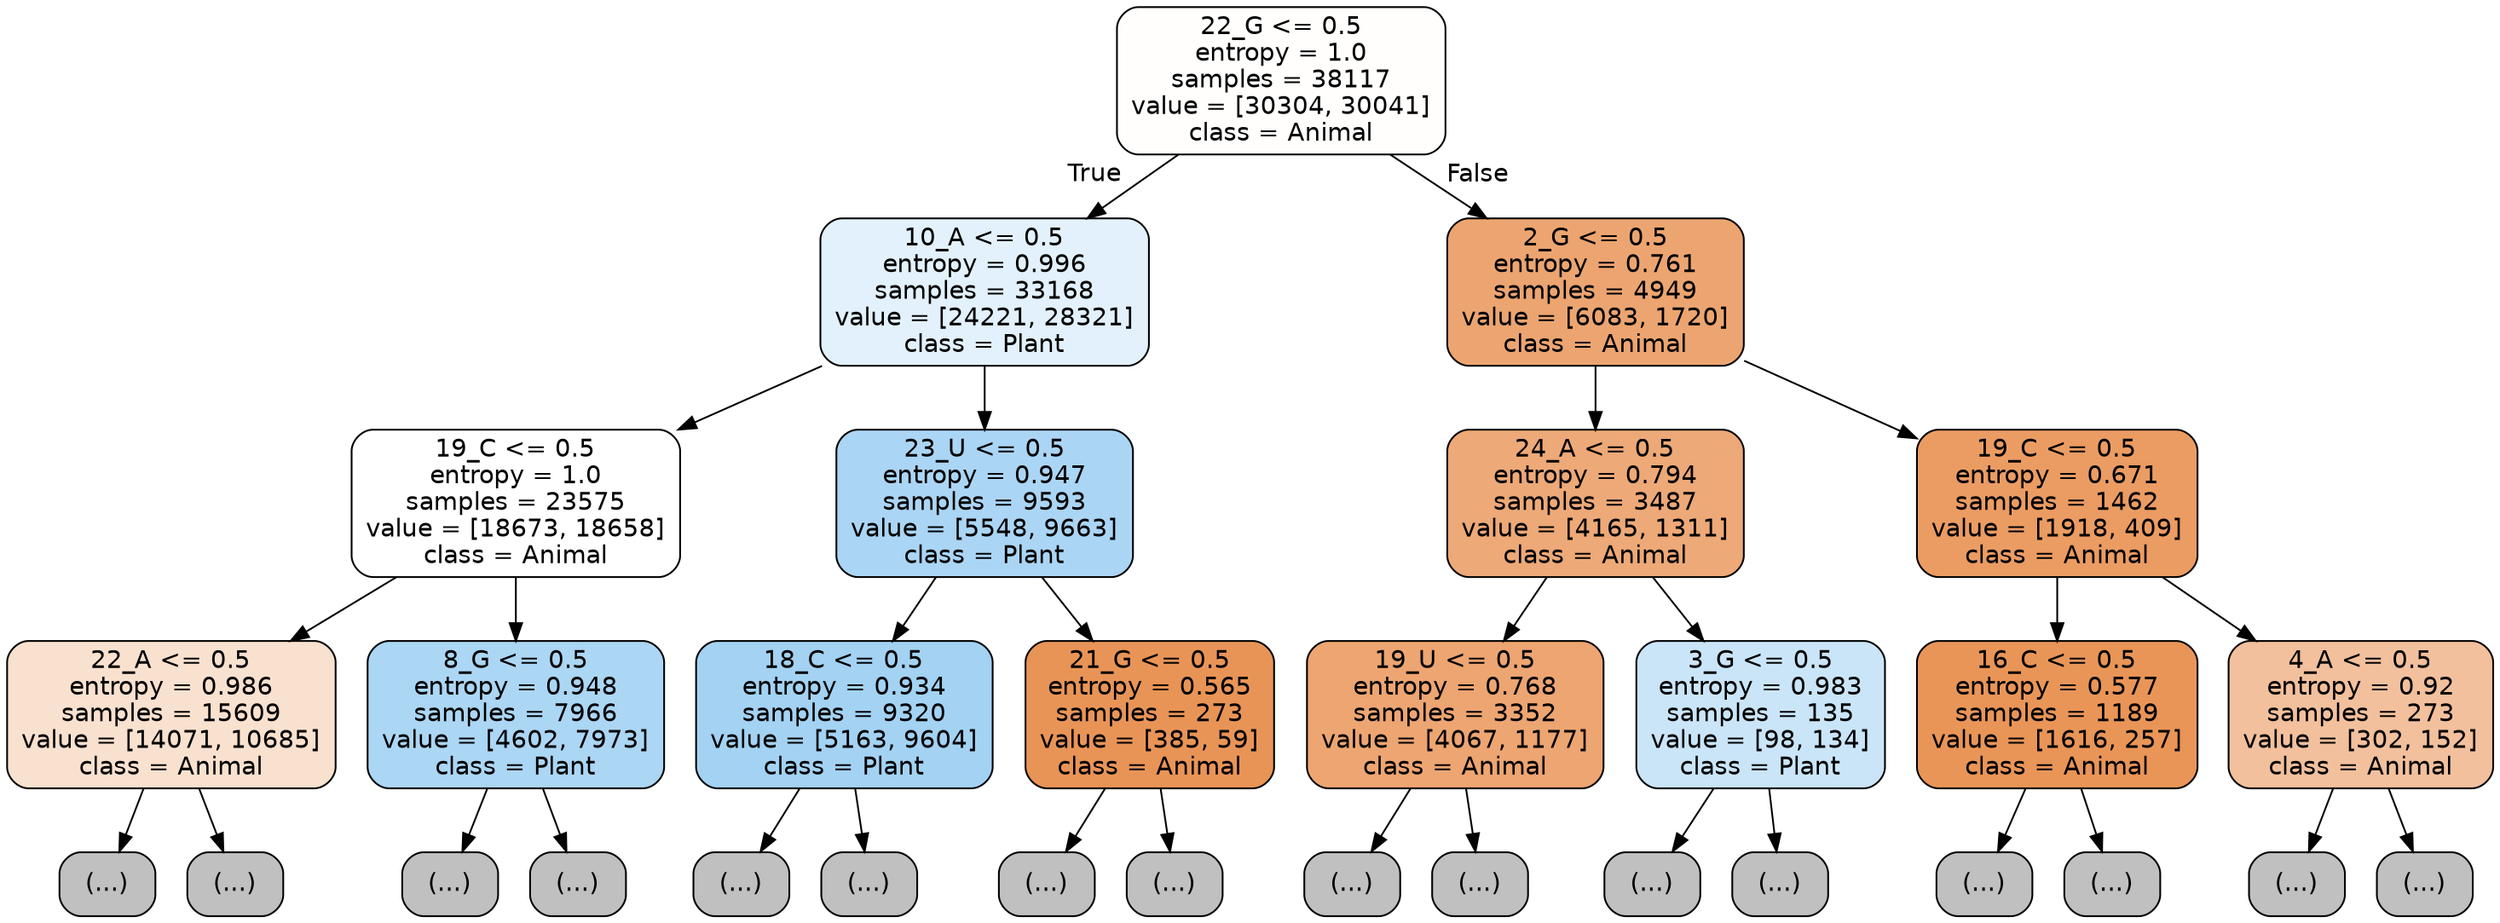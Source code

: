 digraph Tree {
node [shape=box, style="filled, rounded", color="black", fontname="helvetica"] ;
edge [fontname="helvetica"] ;
0 [label="22_G <= 0.5\nentropy = 1.0\nsamples = 38117\nvalue = [30304, 30041]\nclass = Animal", fillcolor="#fffefd"] ;
1 [label="10_A <= 0.5\nentropy = 0.996\nsamples = 33168\nvalue = [24221, 28321]\nclass = Plant", fillcolor="#e2f1fb"] ;
0 -> 1 [labeldistance=2.5, labelangle=45, headlabel="True"] ;
2 [label="19_C <= 0.5\nentropy = 1.0\nsamples = 23575\nvalue = [18673, 18658]\nclass = Animal", fillcolor="#ffffff"] ;
1 -> 2 ;
3 [label="22_A <= 0.5\nentropy = 0.986\nsamples = 15609\nvalue = [14071, 10685]\nclass = Animal", fillcolor="#f9e1cf"] ;
2 -> 3 ;
4 [label="(...)", fillcolor="#C0C0C0"] ;
3 -> 4 ;
7245 [label="(...)", fillcolor="#C0C0C0"] ;
3 -> 7245 ;
8362 [label="8_G <= 0.5\nentropy = 0.948\nsamples = 7966\nvalue = [4602, 7973]\nclass = Plant", fillcolor="#abd6f4"] ;
2 -> 8362 ;
8363 [label="(...)", fillcolor="#C0C0C0"] ;
8362 -> 8363 ;
10714 [label="(...)", fillcolor="#C0C0C0"] ;
8362 -> 10714 ;
11425 [label="23_U <= 0.5\nentropy = 0.947\nsamples = 9593\nvalue = [5548, 9663]\nclass = Plant", fillcolor="#abd5f4"] ;
1 -> 11425 ;
11426 [label="18_C <= 0.5\nentropy = 0.934\nsamples = 9320\nvalue = [5163, 9604]\nclass = Plant", fillcolor="#a3d2f3"] ;
11425 -> 11426 ;
11427 [label="(...)", fillcolor="#C0C0C0"] ;
11426 -> 11427 ;
14174 [label="(...)", fillcolor="#C0C0C0"] ;
11426 -> 14174 ;
14973 [label="21_G <= 0.5\nentropy = 0.565\nsamples = 273\nvalue = [385, 59]\nclass = Animal", fillcolor="#e99457"] ;
11425 -> 14973 ;
14974 [label="(...)", fillcolor="#C0C0C0"] ;
14973 -> 14974 ;
15055 [label="(...)", fillcolor="#C0C0C0"] ;
14973 -> 15055 ;
15092 [label="2_G <= 0.5\nentropy = 0.761\nsamples = 4949\nvalue = [6083, 1720]\nclass = Animal", fillcolor="#eca571"] ;
0 -> 15092 [labeldistance=2.5, labelangle=-45, headlabel="False"] ;
15093 [label="24_A <= 0.5\nentropy = 0.794\nsamples = 3487\nvalue = [4165, 1311]\nclass = Animal", fillcolor="#eda977"] ;
15092 -> 15093 ;
15094 [label="19_U <= 0.5\nentropy = 0.768\nsamples = 3352\nvalue = [4067, 1177]\nclass = Animal", fillcolor="#eda572"] ;
15093 -> 15094 ;
15095 [label="(...)", fillcolor="#C0C0C0"] ;
15094 -> 15095 ;
16078 [label="(...)", fillcolor="#C0C0C0"] ;
15094 -> 16078 ;
16433 [label="3_G <= 0.5\nentropy = 0.983\nsamples = 135\nvalue = [98, 134]\nclass = Plant", fillcolor="#cae5f8"] ;
15093 -> 16433 ;
16434 [label="(...)", fillcolor="#C0C0C0"] ;
16433 -> 16434 ;
16495 [label="(...)", fillcolor="#C0C0C0"] ;
16433 -> 16495 ;
16518 [label="19_C <= 0.5\nentropy = 0.671\nsamples = 1462\nvalue = [1918, 409]\nclass = Animal", fillcolor="#eb9c63"] ;
15092 -> 16518 ;
16519 [label="16_C <= 0.5\nentropy = 0.577\nsamples = 1189\nvalue = [1616, 257]\nclass = Animal", fillcolor="#e99558"] ;
16518 -> 16519 ;
16520 [label="(...)", fillcolor="#C0C0C0"] ;
16519 -> 16520 ;
16839 [label="(...)", fillcolor="#C0C0C0"] ;
16519 -> 16839 ;
16916 [label="4_A <= 0.5\nentropy = 0.92\nsamples = 273\nvalue = [302, 152]\nclass = Animal", fillcolor="#f2c09d"] ;
16518 -> 16916 ;
16917 [label="(...)", fillcolor="#C0C0C0"] ;
16916 -> 16917 ;
17034 [label="(...)", fillcolor="#C0C0C0"] ;
16916 -> 17034 ;
}
